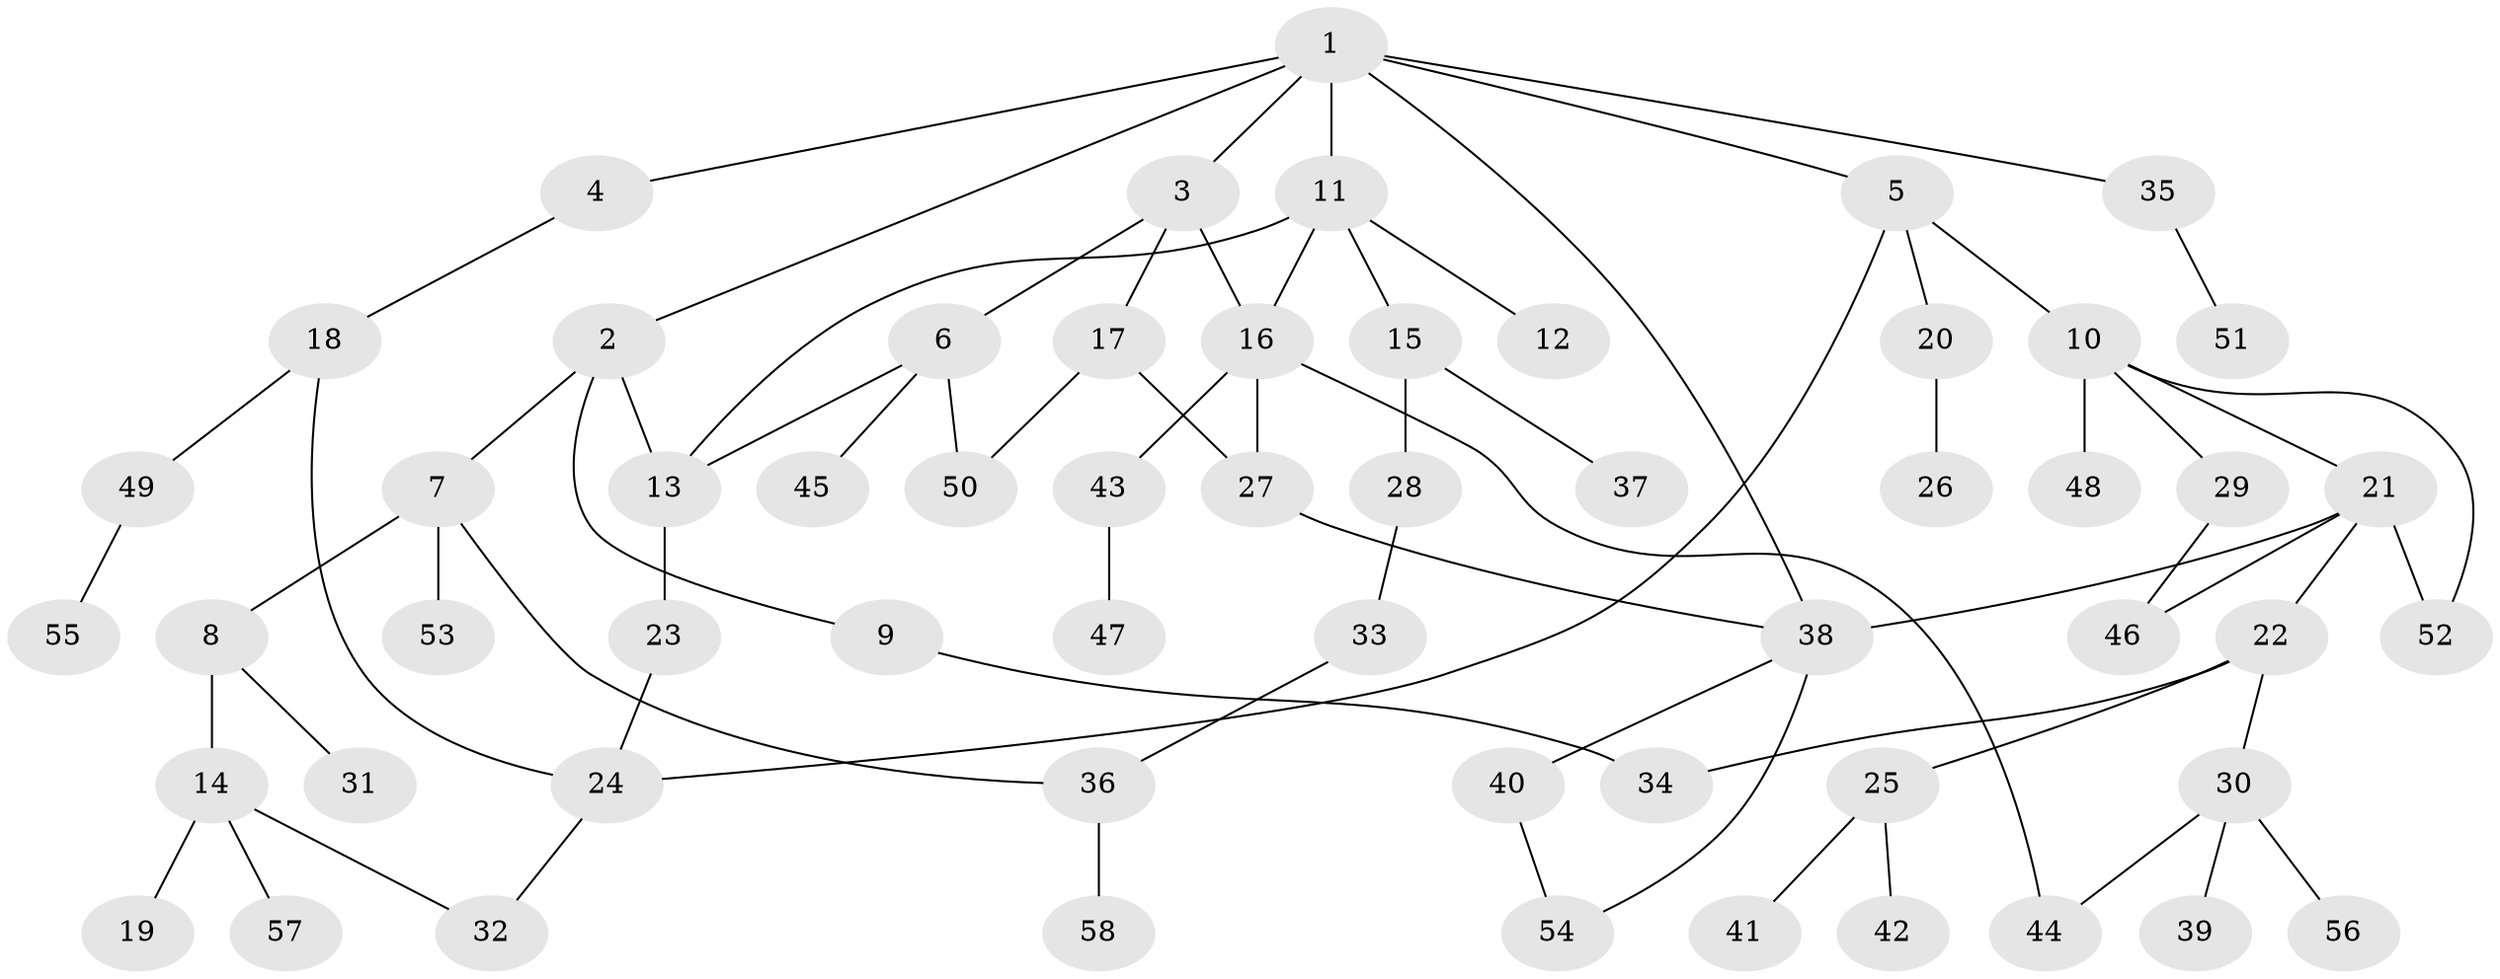 // coarse degree distribution, {1: 0.5217391304347826, 3: 0.21739130434782608, 2: 0.043478260869565216, 5: 0.043478260869565216, 6: 0.08695652173913043, 10: 0.043478260869565216, 4: 0.043478260869565216}
// Generated by graph-tools (version 1.1) at 2025/44/03/04/25 21:44:43]
// undirected, 58 vertices, 73 edges
graph export_dot {
graph [start="1"]
  node [color=gray90,style=filled];
  1;
  2;
  3;
  4;
  5;
  6;
  7;
  8;
  9;
  10;
  11;
  12;
  13;
  14;
  15;
  16;
  17;
  18;
  19;
  20;
  21;
  22;
  23;
  24;
  25;
  26;
  27;
  28;
  29;
  30;
  31;
  32;
  33;
  34;
  35;
  36;
  37;
  38;
  39;
  40;
  41;
  42;
  43;
  44;
  45;
  46;
  47;
  48;
  49;
  50;
  51;
  52;
  53;
  54;
  55;
  56;
  57;
  58;
  1 -- 2;
  1 -- 3;
  1 -- 4;
  1 -- 5;
  1 -- 11;
  1 -- 35;
  1 -- 38;
  2 -- 7;
  2 -- 9;
  2 -- 13;
  3 -- 6;
  3 -- 16;
  3 -- 17;
  4 -- 18;
  5 -- 10;
  5 -- 20;
  5 -- 24;
  6 -- 45;
  6 -- 13;
  6 -- 50;
  7 -- 8;
  7 -- 36;
  7 -- 53;
  8 -- 14;
  8 -- 31;
  9 -- 34;
  10 -- 21;
  10 -- 29;
  10 -- 48;
  10 -- 52;
  11 -- 12;
  11 -- 13;
  11 -- 15;
  11 -- 16;
  13 -- 23;
  14 -- 19;
  14 -- 32;
  14 -- 57;
  15 -- 28;
  15 -- 37;
  16 -- 43;
  16 -- 44;
  16 -- 27;
  17 -- 27;
  17 -- 50;
  18 -- 24;
  18 -- 49;
  20 -- 26;
  21 -- 22;
  21 -- 38;
  21 -- 46;
  21 -- 52;
  22 -- 25;
  22 -- 30;
  22 -- 34;
  23 -- 24;
  24 -- 32;
  25 -- 41;
  25 -- 42;
  27 -- 38;
  28 -- 33;
  29 -- 46;
  30 -- 39;
  30 -- 44;
  30 -- 56;
  33 -- 36;
  35 -- 51;
  36 -- 58;
  38 -- 40;
  38 -- 54;
  40 -- 54;
  43 -- 47;
  49 -- 55;
}
